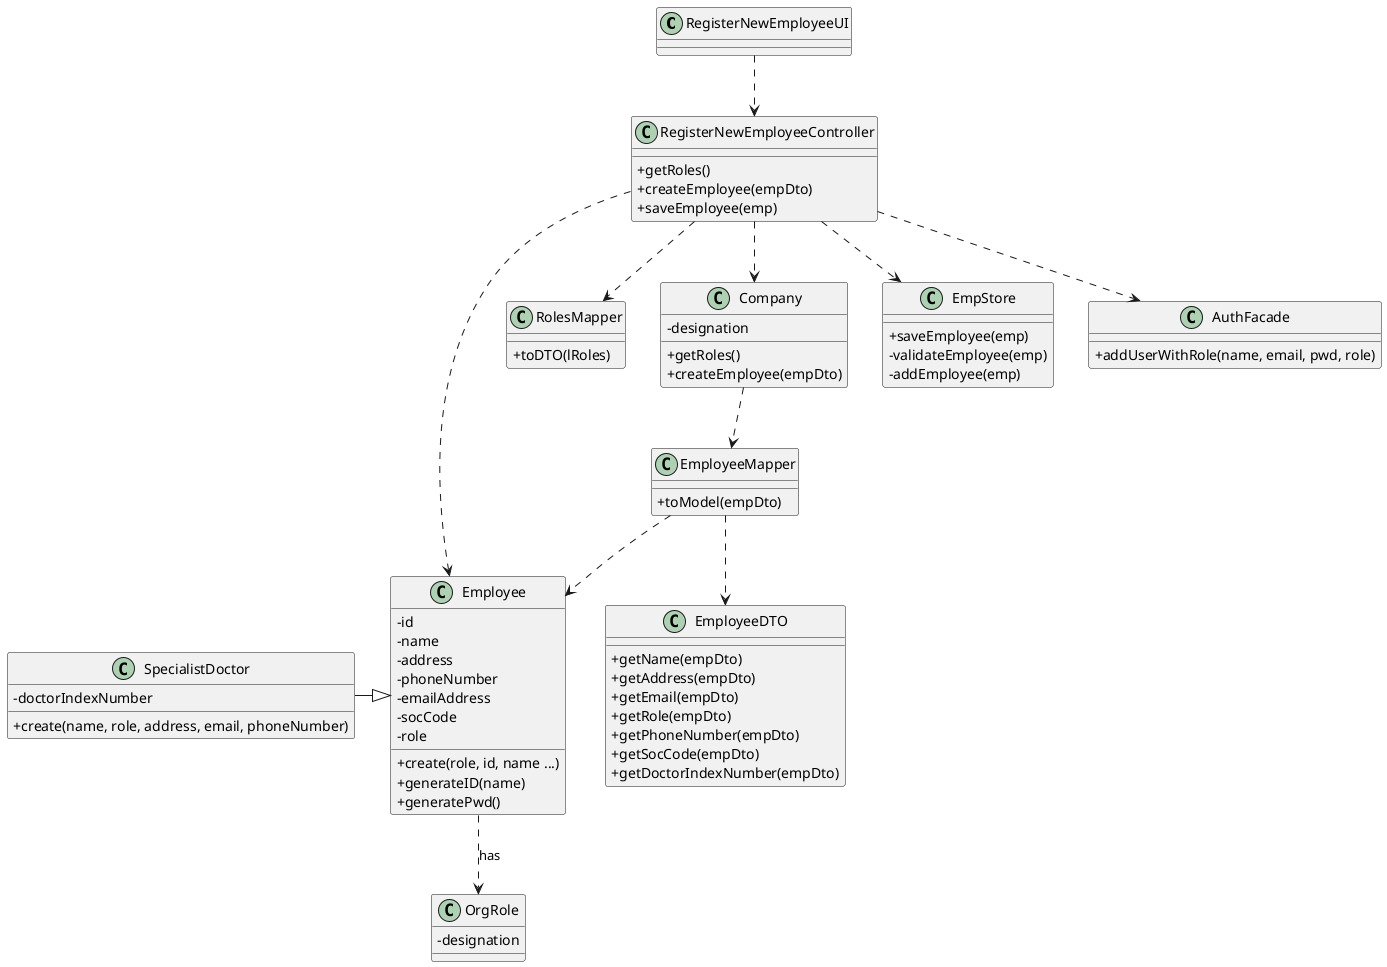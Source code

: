 @startuml
skinparam classAttributeIconSize 0
class RegisterNewEmployeeUI
class RolesMapper {
  +toDTO(lRoles)
  }
class EmployeeMapper {
  +toModel(empDto)
  }
class SpecialistDoctor {
  -doctorIndexNumber
  +create(name, role, address, email, phoneNumber)
  }
class EmployeeDTO {
  +getName(empDto)
  +getAddress(empDto)
  +getEmail(empDto)
  +getRole(empDto)
  +getPhoneNumber(empDto)
  +getSocCode(empDto)
  +getDoctorIndexNumber(empDto)
  }
class RegisterNewEmployeeController {

  +getRoles()
  +createEmployee(empDto)
  +saveEmployee(emp)
  }
class Employee {
  -id
  -name
  -address
  -phoneNumber
  -emailAddress
  -socCode
  -role
  +create(role, id, name ...)
  +generateID(name)
  +generatePwd()
}
class OrgRole {
  -designation
}
class Company {
  -designation
  +getRoles()
  +createEmployee(empDto)
}
class EmpStore {
  +saveEmployee(emp)
  -validateEmployee(emp)
  -addEmployee(emp)
}
class AuthFacade {
  +addUserWithRole(name, email, pwd, role)
}
SpecialistDoctor -|> Employee
Company .-> EmployeeMapper
EmployeeMapper .-> EmployeeDTO
EmployeeMapper .-> Employee
RegisterNewEmployeeUI .-> RegisterNewEmployeeController
RegisterNewEmployeeController .-> Company
RegisterNewEmployeeController .-> RolesMapper
RegisterNewEmployeeController .-> EmpStore
RegisterNewEmployeeController .-> Employee
RegisterNewEmployeeController .-> AuthFacade
Employee .-> OrgRole : has

@enduml